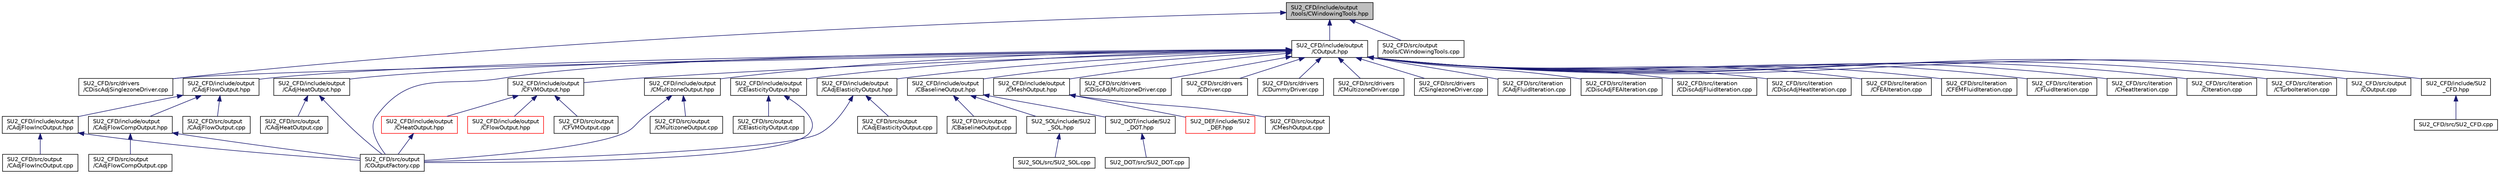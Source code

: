 digraph "SU2_CFD/include/output/tools/CWindowingTools.hpp"
{
 // LATEX_PDF_SIZE
  edge [fontname="Helvetica",fontsize="10",labelfontname="Helvetica",labelfontsize="10"];
  node [fontname="Helvetica",fontsize="10",shape=record];
  Node1 [label="SU2_CFD/include/output\l/tools/CWindowingTools.hpp",height=0.2,width=0.4,color="black", fillcolor="grey75", style="filled", fontcolor="black",tooltip=" "];
  Node1 -> Node2 [dir="back",color="midnightblue",fontsize="10",style="solid",fontname="Helvetica"];
  Node2 [label="SU2_CFD/include/output\l/COutput.hpp",height=0.2,width=0.4,color="black", fillcolor="white", style="filled",URL="$COutput_8hpp.html",tooltip="Headers of the output class."];
  Node2 -> Node3 [dir="back",color="midnightblue",fontsize="10",style="solid",fontname="Helvetica"];
  Node3 [label="SU2_CFD/include/output\l/CAdjElasticityOutput.hpp",height=0.2,width=0.4,color="black", fillcolor="white", style="filled",URL="$CAdjElasticityOutput_8hpp.html",tooltip="Headers of the adjoint elasticity output class."];
  Node3 -> Node4 [dir="back",color="midnightblue",fontsize="10",style="solid",fontname="Helvetica"];
  Node4 [label="SU2_CFD/src/output\l/CAdjElasticityOutput.cpp",height=0.2,width=0.4,color="black", fillcolor="white", style="filled",URL="$CAdjElasticityOutput_8cpp.html",tooltip="Main subroutines for elasticity discrete adjoint output."];
  Node3 -> Node5 [dir="back",color="midnightblue",fontsize="10",style="solid",fontname="Helvetica"];
  Node5 [label="SU2_CFD/src/output\l/COutputFactory.cpp",height=0.2,width=0.4,color="black", fillcolor="white", style="filled",URL="$COutputFactory_8cpp.html",tooltip="Main subroutines for output solver information."];
  Node2 -> Node6 [dir="back",color="midnightblue",fontsize="10",style="solid",fontname="Helvetica"];
  Node6 [label="SU2_CFD/include/output\l/CAdjFlowOutput.hpp",height=0.2,width=0.4,color="black", fillcolor="white", style="filled",URL="$CAdjFlowOutput_8hpp.html",tooltip="Headers of the adjoint flow output."];
  Node6 -> Node7 [dir="back",color="midnightblue",fontsize="10",style="solid",fontname="Helvetica"];
  Node7 [label="SU2_CFD/include/output\l/CAdjFlowCompOutput.hpp",height=0.2,width=0.4,color="black", fillcolor="white", style="filled",URL="$CAdjFlowCompOutput_8hpp.html",tooltip="Headers of the adjoint compressible flow output."];
  Node7 -> Node8 [dir="back",color="midnightblue",fontsize="10",style="solid",fontname="Helvetica"];
  Node8 [label="SU2_CFD/src/output\l/CAdjFlowCompOutput.cpp",height=0.2,width=0.4,color="black", fillcolor="white", style="filled",URL="$CAdjFlowCompOutput_8cpp.html",tooltip="Main subroutines for flow discrete adjoint output."];
  Node7 -> Node5 [dir="back",color="midnightblue",fontsize="10",style="solid",fontname="Helvetica"];
  Node6 -> Node9 [dir="back",color="midnightblue",fontsize="10",style="solid",fontname="Helvetica"];
  Node9 [label="SU2_CFD/include/output\l/CAdjFlowIncOutput.hpp",height=0.2,width=0.4,color="black", fillcolor="white", style="filled",URL="$CAdjFlowIncOutput_8hpp.html",tooltip="Headers of the adjoint incompressible flow output."];
  Node9 -> Node10 [dir="back",color="midnightblue",fontsize="10",style="solid",fontname="Helvetica"];
  Node10 [label="SU2_CFD/src/output\l/CAdjFlowIncOutput.cpp",height=0.2,width=0.4,color="black", fillcolor="white", style="filled",URL="$CAdjFlowIncOutput_8cpp.html",tooltip="Main subroutines for flow discrete adjoint output."];
  Node9 -> Node5 [dir="back",color="midnightblue",fontsize="10",style="solid",fontname="Helvetica"];
  Node6 -> Node11 [dir="back",color="midnightblue",fontsize="10",style="solid",fontname="Helvetica"];
  Node11 [label="SU2_CFD/src/output\l/CAdjFlowOutput.cpp",height=0.2,width=0.4,color="black", fillcolor="white", style="filled",URL="$CAdjFlowOutput_8cpp.html",tooltip="Main subroutines for flow discrete adjoint output."];
  Node2 -> Node12 [dir="back",color="midnightblue",fontsize="10",style="solid",fontname="Helvetica"];
  Node12 [label="SU2_CFD/include/output\l/CAdjHeatOutput.hpp",height=0.2,width=0.4,color="black", fillcolor="white", style="filled",URL="$CAdjHeatOutput_8hpp.html",tooltip="Headers of the adjoint heat output."];
  Node12 -> Node13 [dir="back",color="midnightblue",fontsize="10",style="solid",fontname="Helvetica"];
  Node13 [label="SU2_CFD/src/output\l/CAdjHeatOutput.cpp",height=0.2,width=0.4,color="black", fillcolor="white", style="filled",URL="$CAdjHeatOutput_8cpp.html",tooltip="Main subroutines for flow discrete adjoint output."];
  Node12 -> Node5 [dir="back",color="midnightblue",fontsize="10",style="solid",fontname="Helvetica"];
  Node2 -> Node14 [dir="back",color="midnightblue",fontsize="10",style="solid",fontname="Helvetica"];
  Node14 [label="SU2_CFD/include/output\l/CBaselineOutput.hpp",height=0.2,width=0.4,color="black", fillcolor="white", style="filled",URL="$CBaselineOutput_8hpp.html",tooltip="Headers of the baseline output."];
  Node14 -> Node15 [dir="back",color="midnightblue",fontsize="10",style="solid",fontname="Helvetica"];
  Node15 [label="SU2_CFD/src/output\l/CBaselineOutput.cpp",height=0.2,width=0.4,color="black", fillcolor="white", style="filled",URL="$CBaselineOutput_8cpp.html",tooltip="Main subroutines for flow discrete adjoint output."];
  Node14 -> Node16 [dir="back",color="midnightblue",fontsize="10",style="solid",fontname="Helvetica"];
  Node16 [label="SU2_SOL/include/SU2\l_SOL.hpp",height=0.2,width=0.4,color="black", fillcolor="white", style="filled",URL="$SU2__SOL_8hpp.html",tooltip="Headers of the main subroutines of the code SU2_SOL. The subroutines and functions are in the SU2_SOL..."];
  Node16 -> Node17 [dir="back",color="midnightblue",fontsize="10",style="solid",fontname="Helvetica"];
  Node17 [label="SU2_SOL/src/SU2_SOL.cpp",height=0.2,width=0.4,color="black", fillcolor="white", style="filled",URL="$SU2__SOL_8cpp.html",tooltip="Main file for the solution export/conversion code (SU2_SOL)."];
  Node14 -> Node18 [dir="back",color="midnightblue",fontsize="10",style="solid",fontname="Helvetica"];
  Node18 [label="SU2_DOT/include/SU2\l_DOT.hpp",height=0.2,width=0.4,color="black", fillcolor="white", style="filled",URL="$SU2__DOT_8hpp.html",tooltip="Headers of the main subroutines of the code SU2_DOT. The subroutines and functions are in the SU2_DOT..."];
  Node18 -> Node19 [dir="back",color="midnightblue",fontsize="10",style="solid",fontname="Helvetica"];
  Node19 [label="SU2_DOT/src/SU2_DOT.cpp",height=0.2,width=0.4,color="black", fillcolor="white", style="filled",URL="$SU2__DOT_8cpp.html",tooltip="Main file of the Gradient Projection Code (SU2_DOT)."];
  Node2 -> Node20 [dir="back",color="midnightblue",fontsize="10",style="solid",fontname="Helvetica"];
  Node20 [label="SU2_CFD/include/output\l/CElasticityOutput.hpp",height=0.2,width=0.4,color="black", fillcolor="white", style="filled",URL="$CElasticityOutput_8hpp.html",tooltip="Headers of the elasticity output."];
  Node20 -> Node21 [dir="back",color="midnightblue",fontsize="10",style="solid",fontname="Helvetica"];
  Node21 [label="SU2_CFD/src/output\l/CElasticityOutput.cpp",height=0.2,width=0.4,color="black", fillcolor="white", style="filled",URL="$CElasticityOutput_8cpp.html",tooltip="Main subroutines for FEA output."];
  Node20 -> Node5 [dir="back",color="midnightblue",fontsize="10",style="solid",fontname="Helvetica"];
  Node2 -> Node22 [dir="back",color="midnightblue",fontsize="10",style="solid",fontname="Helvetica"];
  Node22 [label="SU2_CFD/include/output\l/CFVMOutput.hpp",height=0.2,width=0.4,color="black", fillcolor="white", style="filled",URL="$CFVMOutput_8hpp.html",tooltip="Headers of the Finite Volume Method output."];
  Node22 -> Node23 [dir="back",color="midnightblue",fontsize="10",style="solid",fontname="Helvetica"];
  Node23 [label="SU2_CFD/include/output\l/CFlowOutput.hpp",height=0.2,width=0.4,color="red", fillcolor="white", style="filled",URL="$CFlowOutput_8hpp.html",tooltip="Headers of the flow output."];
  Node22 -> Node33 [dir="back",color="midnightblue",fontsize="10",style="solid",fontname="Helvetica"];
  Node33 [label="SU2_CFD/include/output\l/CHeatOutput.hpp",height=0.2,width=0.4,color="red", fillcolor="white", style="filled",URL="$CHeatOutput_8hpp.html",tooltip="Headers of the heat output."];
  Node33 -> Node5 [dir="back",color="midnightblue",fontsize="10",style="solid",fontname="Helvetica"];
  Node22 -> Node35 [dir="back",color="midnightblue",fontsize="10",style="solid",fontname="Helvetica"];
  Node35 [label="SU2_CFD/src/output\l/CFVMOutput.cpp",height=0.2,width=0.4,color="black", fillcolor="white", style="filled",URL="$CFVMOutput_8cpp.html",tooltip="Main subroutines for Finite Volume Method output."];
  Node2 -> Node36 [dir="back",color="midnightblue",fontsize="10",style="solid",fontname="Helvetica"];
  Node36 [label="SU2_CFD/include/output\l/CMeshOutput.hpp",height=0.2,width=0.4,color="black", fillcolor="white", style="filled",URL="$CMeshOutput_8hpp.html",tooltip="Headers of the mesh output."];
  Node36 -> Node37 [dir="back",color="midnightblue",fontsize="10",style="solid",fontname="Helvetica"];
  Node37 [label="SU2_CFD/src/output\l/CMeshOutput.cpp",height=0.2,width=0.4,color="black", fillcolor="white", style="filled",URL="$CMeshOutput_8cpp.html",tooltip="Main subroutines for the heat solver output."];
  Node36 -> Node38 [dir="back",color="midnightblue",fontsize="10",style="solid",fontname="Helvetica"];
  Node38 [label="SU2_DEF/include/SU2\l_DEF.hpp",height=0.2,width=0.4,color="red", fillcolor="white", style="filled",URL="$SU2__DEF_8hpp.html",tooltip="Headers of the main subroutines of the code SU2_DEF. The subroutines and functions are in the SU2_DEF..."];
  Node2 -> Node40 [dir="back",color="midnightblue",fontsize="10",style="solid",fontname="Helvetica"];
  Node40 [label="SU2_CFD/include/output\l/CMultizoneOutput.hpp",height=0.2,width=0.4,color="black", fillcolor="white", style="filled",URL="$CMultizoneOutput_8hpp.html",tooltip="Headers of the main subroutines for screen and history output in multizone problems."];
  Node40 -> Node41 [dir="back",color="midnightblue",fontsize="10",style="solid",fontname="Helvetica"];
  Node41 [label="SU2_CFD/src/output\l/CMultizoneOutput.cpp",height=0.2,width=0.4,color="black", fillcolor="white", style="filled",URL="$CMultizoneOutput_8cpp.html",tooltip="Main subroutines for multizone output."];
  Node40 -> Node5 [dir="back",color="midnightblue",fontsize="10",style="solid",fontname="Helvetica"];
  Node2 -> Node42 [dir="back",color="midnightblue",fontsize="10",style="solid",fontname="Helvetica"];
  Node42 [label="SU2_CFD/include/SU2\l_CFD.hpp",height=0.2,width=0.4,color="black", fillcolor="white", style="filled",URL="$SU2__CFD_8hpp.html",tooltip="Headers of the main subroutines of the code SU2_CFD. The subroutines and functions are in the SU2_CFD..."];
  Node42 -> Node43 [dir="back",color="midnightblue",fontsize="10",style="solid",fontname="Helvetica"];
  Node43 [label="SU2_CFD/src/SU2_CFD.cpp",height=0.2,width=0.4,color="black", fillcolor="white", style="filled",URL="$SU2__CFD_8cpp.html",tooltip="Main file of the SU2 Computational Fluid Dynamics code."];
  Node2 -> Node44 [dir="back",color="midnightblue",fontsize="10",style="solid",fontname="Helvetica"];
  Node44 [label="SU2_CFD/src/drivers\l/CDiscAdjMultizoneDriver.cpp",height=0.2,width=0.4,color="black", fillcolor="white", style="filled",URL="$CDiscAdjMultizoneDriver_8cpp.html",tooltip="The main subroutines for driving adjoint multi-zone problems."];
  Node2 -> Node45 [dir="back",color="midnightblue",fontsize="10",style="solid",fontname="Helvetica"];
  Node45 [label="SU2_CFD/src/drivers\l/CDiscAdjSinglezoneDriver.cpp",height=0.2,width=0.4,color="black", fillcolor="white", style="filled",URL="$CDiscAdjSinglezoneDriver_8cpp.html",tooltip=" "];
  Node2 -> Node46 [dir="back",color="midnightblue",fontsize="10",style="solid",fontname="Helvetica"];
  Node46 [label="SU2_CFD/src/drivers\l/CDriver.cpp",height=0.2,width=0.4,color="black", fillcolor="white", style="filled",URL="$CDriver_8cpp.html",tooltip="The main subroutines for driving single or multi-zone problems."];
  Node2 -> Node47 [dir="back",color="midnightblue",fontsize="10",style="solid",fontname="Helvetica"];
  Node47 [label="SU2_CFD/src/drivers\l/CDummyDriver.cpp",height=0.2,width=0.4,color="black", fillcolor="white", style="filled",URL="$CDummyDriver_8cpp.html",tooltip="Dummy driver class for running the preprocessing without geometry preprocessing."];
  Node2 -> Node48 [dir="back",color="midnightblue",fontsize="10",style="solid",fontname="Helvetica"];
  Node48 [label="SU2_CFD/src/drivers\l/CMultizoneDriver.cpp",height=0.2,width=0.4,color="black", fillcolor="white", style="filled",URL="$CMultizoneDriver_8cpp.html",tooltip=" "];
  Node2 -> Node49 [dir="back",color="midnightblue",fontsize="10",style="solid",fontname="Helvetica"];
  Node49 [label="SU2_CFD/src/drivers\l/CSinglezoneDriver.cpp",height=0.2,width=0.4,color="black", fillcolor="white", style="filled",URL="$CSinglezoneDriver_8cpp.html",tooltip=" "];
  Node2 -> Node50 [dir="back",color="midnightblue",fontsize="10",style="solid",fontname="Helvetica"];
  Node50 [label="SU2_CFD/src/iteration\l/CAdjFluidIteration.cpp",height=0.2,width=0.4,color="black", fillcolor="white", style="filled",URL="$CAdjFluidIteration_8cpp.html",tooltip="Main subroutines used by SU2_CFD."];
  Node2 -> Node51 [dir="back",color="midnightblue",fontsize="10",style="solid",fontname="Helvetica"];
  Node51 [label="SU2_CFD/src/iteration\l/CDiscAdjFEAIteration.cpp",height=0.2,width=0.4,color="black", fillcolor="white", style="filled",URL="$CDiscAdjFEAIteration_8cpp.html",tooltip="Main subroutines used by SU2_CFD."];
  Node2 -> Node52 [dir="back",color="midnightblue",fontsize="10",style="solid",fontname="Helvetica"];
  Node52 [label="SU2_CFD/src/iteration\l/CDiscAdjFluidIteration.cpp",height=0.2,width=0.4,color="black", fillcolor="white", style="filled",URL="$CDiscAdjFluidIteration_8cpp.html",tooltip="Main subroutines used by SU2_CFD."];
  Node2 -> Node53 [dir="back",color="midnightblue",fontsize="10",style="solid",fontname="Helvetica"];
  Node53 [label="SU2_CFD/src/iteration\l/CDiscAdjHeatIteration.cpp",height=0.2,width=0.4,color="black", fillcolor="white", style="filled",URL="$CDiscAdjHeatIteration_8cpp.html",tooltip="Main subroutines used by SU2_CFD."];
  Node2 -> Node54 [dir="back",color="midnightblue",fontsize="10",style="solid",fontname="Helvetica"];
  Node54 [label="SU2_CFD/src/iteration\l/CFEAIteration.cpp",height=0.2,width=0.4,color="black", fillcolor="white", style="filled",URL="$CFEAIteration_8cpp.html",tooltip="Main subroutines used by SU2_CFD."];
  Node2 -> Node55 [dir="back",color="midnightblue",fontsize="10",style="solid",fontname="Helvetica"];
  Node55 [label="SU2_CFD/src/iteration\l/CFEMFluidIteration.cpp",height=0.2,width=0.4,color="black", fillcolor="white", style="filled",URL="$CFEMFluidIteration_8cpp.html",tooltip="Main subroutines used by SU2_CFD."];
  Node2 -> Node56 [dir="back",color="midnightblue",fontsize="10",style="solid",fontname="Helvetica"];
  Node56 [label="SU2_CFD/src/iteration\l/CFluidIteration.cpp",height=0.2,width=0.4,color="black", fillcolor="white", style="filled",URL="$CFluidIteration_8cpp.html",tooltip="Main subroutines used by SU2_CFD."];
  Node2 -> Node57 [dir="back",color="midnightblue",fontsize="10",style="solid",fontname="Helvetica"];
  Node57 [label="SU2_CFD/src/iteration\l/CHeatIteration.cpp",height=0.2,width=0.4,color="black", fillcolor="white", style="filled",URL="$CHeatIteration_8cpp.html",tooltip="Main subroutines used by SU2_CFD."];
  Node2 -> Node58 [dir="back",color="midnightblue",fontsize="10",style="solid",fontname="Helvetica"];
  Node58 [label="SU2_CFD/src/iteration\l/CIteration.cpp",height=0.2,width=0.4,color="black", fillcolor="white", style="filled",URL="$CIteration_8cpp.html",tooltip=" "];
  Node2 -> Node59 [dir="back",color="midnightblue",fontsize="10",style="solid",fontname="Helvetica"];
  Node59 [label="SU2_CFD/src/iteration\l/CTurboIteration.cpp",height=0.2,width=0.4,color="black", fillcolor="white", style="filled",URL="$CTurboIteration_8cpp.html",tooltip="Main subroutines used by SU2_CFD."];
  Node2 -> Node60 [dir="back",color="midnightblue",fontsize="10",style="solid",fontname="Helvetica"];
  Node60 [label="SU2_CFD/src/output\l/COutput.cpp",height=0.2,width=0.4,color="black", fillcolor="white", style="filled",URL="$COutput_8cpp.html",tooltip="Main subroutines for output solver information."];
  Node2 -> Node5 [dir="back",color="midnightblue",fontsize="10",style="solid",fontname="Helvetica"];
  Node1 -> Node45 [dir="back",color="midnightblue",fontsize="10",style="solid",fontname="Helvetica"];
  Node1 -> Node61 [dir="back",color="midnightblue",fontsize="10",style="solid",fontname="Helvetica"];
  Node61 [label="SU2_CFD/src/output\l/tools/CWindowingTools.cpp",height=0.2,width=0.4,color="black", fillcolor="white", style="filled",URL="$CWindowingTools_8cpp.html",tooltip=" "];
}
